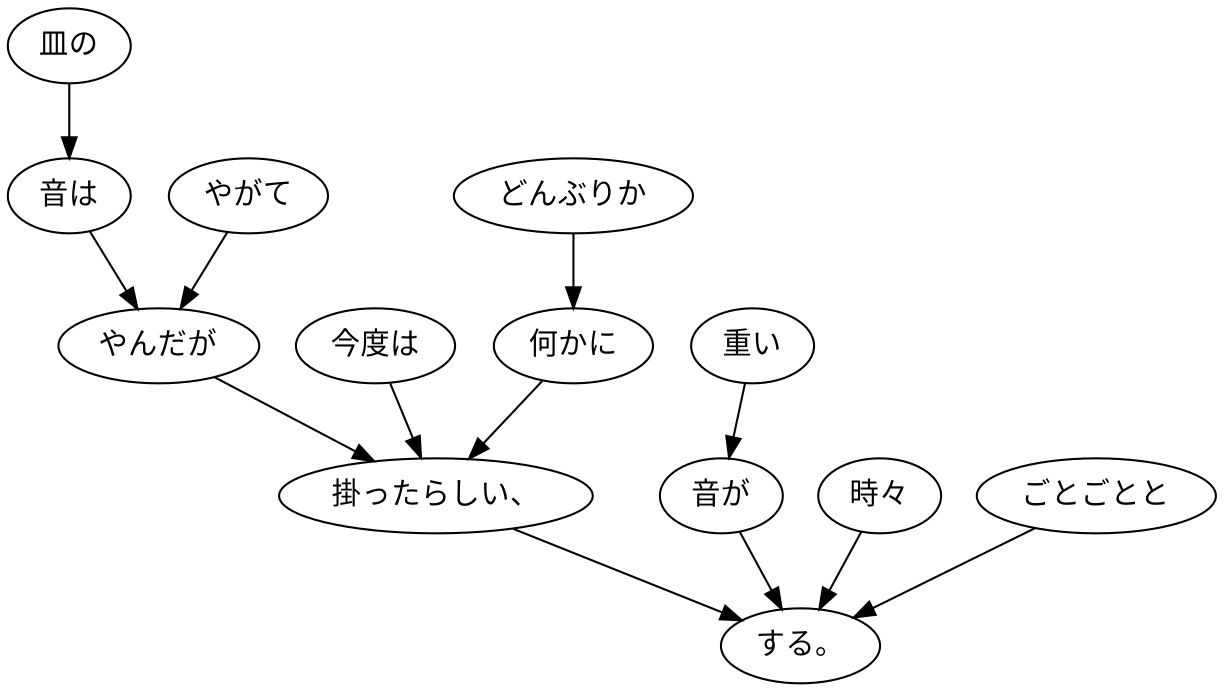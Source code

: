 digraph graph3299 {
	node0 [label="皿の"];
	node1 [label="音は"];
	node2 [label="やがて"];
	node3 [label="やんだが"];
	node4 [label="今度は"];
	node5 [label="どんぶりか"];
	node6 [label="何かに"];
	node7 [label="掛ったらしい、"];
	node8 [label="重い"];
	node9 [label="音が"];
	node10 [label="時々"];
	node11 [label="ごとごとと"];
	node12 [label="する。"];
	node0 -> node1;
	node1 -> node3;
	node2 -> node3;
	node3 -> node7;
	node4 -> node7;
	node5 -> node6;
	node6 -> node7;
	node7 -> node12;
	node8 -> node9;
	node9 -> node12;
	node10 -> node12;
	node11 -> node12;
}
